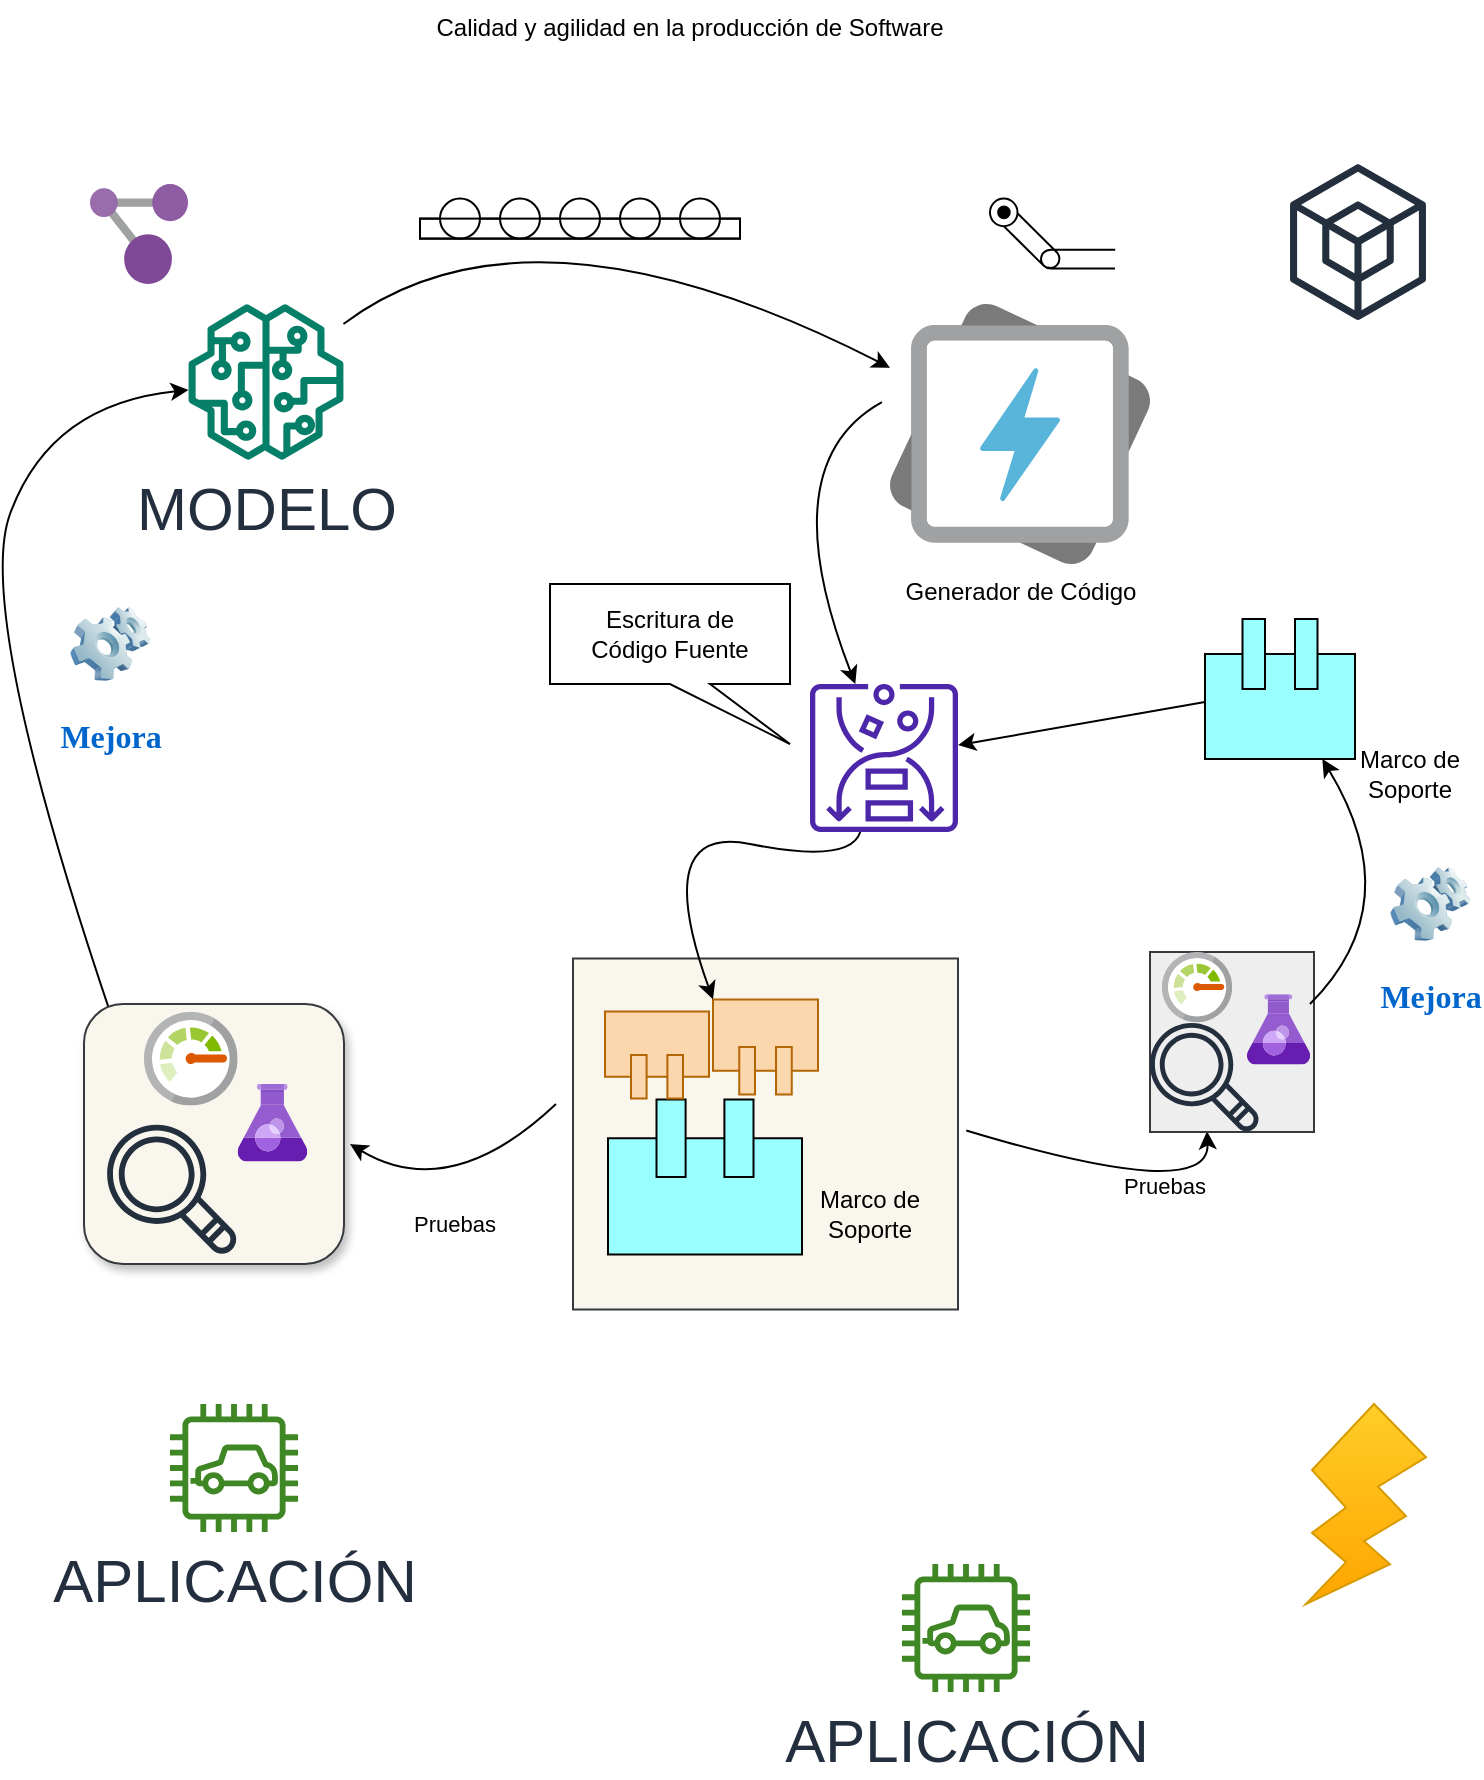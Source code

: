 <mxfile version="21.6.6" type="github">
  <diagram name="Page-1" id="D-YBt0P7oRCqQpfg0WSd">
    <mxGraphModel dx="1434" dy="738" grid="1" gridSize="10" guides="1" tooltips="1" connect="1" arrows="1" fold="1" page="1" pageScale="1" pageWidth="850" pageHeight="1100" math="0" shadow="0">
      <root>
        <mxCell id="0" />
        <mxCell id="1" parent="0" />
        <mxCell id="I7dOiUxlM5Ej7QzCod-e-1" value="&lt;font style=&quot;font-size: 30px;&quot;&gt;MODELO&lt;/font&gt;" style="sketch=0;outlineConnect=0;fontColor=#232F3E;gradientColor=none;fillColor=#067F68;strokeColor=none;dashed=0;verticalLabelPosition=bottom;verticalAlign=top;align=center;html=1;fontSize=12;fontStyle=0;aspect=fixed;pointerEvents=1;shape=mxgraph.aws4.sagemaker_model;" parent="1" vertex="1">
          <mxGeometry x="149" y="200" width="78" height="78" as="geometry" />
        </mxCell>
        <mxCell id="I7dOiUxlM5Ej7QzCod-e-2" value="APLICACIÓN" style="sketch=0;outlineConnect=0;fontColor=#232F3E;gradientColor=none;fillColor=#3F8624;strokeColor=none;dashed=0;verticalLabelPosition=bottom;verticalAlign=top;align=center;html=1;fontSize=30;fontStyle=0;aspect=fixed;pointerEvents=1;shape=mxgraph.aws4.car;strokeWidth=9;" parent="1" vertex="1">
          <mxGeometry x="506" y="830" width="64" height="64" as="geometry" />
        </mxCell>
        <mxCell id="I7dOiUxlM5Ej7QzCod-e-3" value="Mejora" style="image;html=1;image=img/lib/clip_art/computers/Software_128x128.png;imageBackground=none;fontSize=16;fontStyle=1;fontFamily=Verdana;fontColor=#0066CC;" parent="1" vertex="1">
          <mxGeometry x="750" y="470" width="40" height="60" as="geometry" />
        </mxCell>
        <mxCell id="I7dOiUxlM5Ej7QzCod-e-4" value="" style="sketch=0;outlineConnect=0;fontColor=#232F3E;gradientColor=none;fillColor=#232F3D;strokeColor=none;dashed=0;verticalLabelPosition=bottom;verticalAlign=top;align=center;html=1;fontSize=12;fontStyle=0;aspect=fixed;pointerEvents=1;shape=mxgraph.aws4.external_sdk;" parent="1" vertex="1">
          <mxGeometry x="700" y="130" width="68" height="78" as="geometry" />
        </mxCell>
        <mxCell id="I7dOiUxlM5Ej7QzCod-e-5" value="&lt;div&gt;Generador de Código&lt;/div&gt;" style="image;sketch=0;aspect=fixed;html=1;points=[];align=center;fontSize=12;image=img/lib/mscae/Data_Lake_Analytics.svg;" parent="1" vertex="1">
          <mxGeometry x="500" y="200" width="130" height="130" as="geometry" />
        </mxCell>
        <mxCell id="I7dOiUxlM5Ej7QzCod-e-6" value="&lt;div&gt;Calidad y agilidad en la producción de Software&lt;/div&gt;&lt;div&gt;&lt;br&gt;&lt;/div&gt;" style="text;html=1;strokeColor=none;fillColor=none;align=center;verticalAlign=middle;whiteSpace=wrap;rounded=0;" parent="1" vertex="1">
          <mxGeometry x="230" y="48" width="340" height="42" as="geometry" />
        </mxCell>
        <mxCell id="I7dOiUxlM5Ej7QzCod-e-10" value="" style="curved=1;endArrow=classic;html=1;rounded=0;" parent="1" source="I7dOiUxlM5Ej7QzCod-e-1" target="I7dOiUxlM5Ej7QzCod-e-5" edge="1">
          <mxGeometry width="50" height="50" relative="1" as="geometry">
            <mxPoint x="620" y="440" as="sourcePoint" />
            <mxPoint x="670" y="390" as="targetPoint" />
            <Array as="points">
              <mxPoint x="320" y="140" />
            </Array>
          </mxGeometry>
        </mxCell>
        <mxCell id="I7dOiUxlM5Ej7QzCod-e-15" value="" style="html=1;outlineConnect=0;whiteSpace=wrap;fillColor=#99ffff;shape=mxgraph.archimate3.component;rotation=90;" parent="1" vertex="1">
          <mxGeometry x="660" y="355" width="70" height="75" as="geometry" />
        </mxCell>
        <mxCell id="I7dOiUxlM5Ej7QzCod-e-17" value="APLICACIÓN" style="sketch=0;outlineConnect=0;fontColor=#232F3E;gradientColor=none;fillColor=#3F8624;strokeColor=none;dashed=0;verticalLabelPosition=bottom;verticalAlign=top;align=center;html=1;fontSize=30;fontStyle=0;aspect=fixed;pointerEvents=1;shape=mxgraph.aws4.car;strokeWidth=9;" parent="1" vertex="1">
          <mxGeometry x="140" y="750" width="64" height="64" as="geometry" />
        </mxCell>
        <mxCell id="I7dOiUxlM5Ej7QzCod-e-19" value="" style="image;sketch=0;aspect=fixed;html=1;points=[];align=center;fontSize=12;image=img/lib/mscae/Resource_Graph_Explorer.svg;" parent="1" vertex="1">
          <mxGeometry x="100" y="140" width="49" height="50" as="geometry" />
        </mxCell>
        <mxCell id="I7dOiUxlM5Ej7QzCod-e-25" value="&lt;div&gt;Marco de Soporte&lt;/div&gt;" style="text;html=1;strokeColor=none;fillColor=none;align=center;verticalAlign=middle;whiteSpace=wrap;rounded=0;" parent="1" vertex="1">
          <mxGeometry x="730" y="420" width="60" height="30" as="geometry" />
        </mxCell>
        <mxCell id="I7dOiUxlM5Ej7QzCod-e-26" value="" style="verticalLabelPosition=bottom;aspect=fixed;html=1;verticalAlign=top;fillColor=strokeColor;align=center;outlineConnect=0;shape=mxgraph.fluid_power.x10060;points=[[1,0.72,0],[1,1,0]]" parent="1" vertex="1">
          <mxGeometry x="550" y="147.31" width="62.6" height="35.38" as="geometry" />
        </mxCell>
        <mxCell id="I7dOiUxlM5Ej7QzCod-e-27" value="" style="verticalLabelPosition=bottom;outlineConnect=0;align=center;dashed=0;html=1;verticalAlign=top;shape=mxgraph.pid.misc.roller_conveyor;" parent="1" vertex="1">
          <mxGeometry x="265" y="147.31" width="160" height="20" as="geometry" />
        </mxCell>
        <mxCell id="I7dOiUxlM5Ej7QzCod-e-29" value="" style="curved=1;endArrow=classic;html=1;rounded=0;exitX=-0.031;exitY=0.377;exitDx=0;exitDy=0;exitPerimeter=0;" parent="1" source="I7dOiUxlM5Ej7QzCod-e-5" target="mOpAcGfMaJ8iik6jQmdD-8" edge="1">
          <mxGeometry width="50" height="50" relative="1" as="geometry">
            <mxPoint x="490" y="230" as="sourcePoint" />
            <mxPoint x="519" y="416" as="targetPoint" />
            <Array as="points">
              <mxPoint x="440" y="280" />
            </Array>
          </mxGeometry>
        </mxCell>
        <mxCell id="I7dOiUxlM5Ej7QzCod-e-30" value="" style="curved=1;endArrow=classic;html=1;rounded=0;" parent="1" source="I7dOiUxlM5Ej7QzCod-e-15" target="mOpAcGfMaJ8iik6jQmdD-8" edge="1">
          <mxGeometry width="50" height="50" relative="1" as="geometry">
            <mxPoint x="620" y="410" as="sourcePoint" />
            <mxPoint x="481" y="391" as="targetPoint" />
          </mxGeometry>
        </mxCell>
        <mxCell id="mOpAcGfMaJ8iik6jQmdD-1" value="" style="group;fillColor=#f9f7ed;strokeColor=#36393d;" vertex="1" connectable="0" parent="1">
          <mxGeometry x="341.5" y="527.25" width="192.5" height="175.5" as="geometry" />
        </mxCell>
        <mxCell id="I7dOiUxlM5Ej7QzCod-e-13" value="" style="html=1;outlineConnect=0;whiteSpace=wrap;fillColor=#99ffff;shape=mxgraph.archimate3.component;rotation=90;" parent="mOpAcGfMaJ8iik6jQmdD-1" vertex="1">
          <mxGeometry x="27.25" y="60.75" width="77.5" height="97" as="geometry" />
        </mxCell>
        <mxCell id="I7dOiUxlM5Ej7QzCod-e-14" value="" style="html=1;outlineConnect=0;whiteSpace=wrap;fillColor=#fad7ac;shape=mxgraph.archimate3.component;rotation=-90;strokeColor=#b46504;" parent="mOpAcGfMaJ8iik6jQmdD-1" vertex="1">
          <mxGeometry x="20.25" y="22.25" width="43.5" height="52" as="geometry" />
        </mxCell>
        <mxCell id="I7dOiUxlM5Ej7QzCod-e-16" value="" style="html=1;outlineConnect=0;whiteSpace=wrap;fillColor=#fad7ac;shape=mxgraph.archimate3.component;rotation=-90;strokeColor=#b46504;" parent="mOpAcGfMaJ8iik6jQmdD-1" vertex="1">
          <mxGeometry x="72.5" y="18" width="47.5" height="52.5" as="geometry" />
        </mxCell>
        <mxCell id="I7dOiUxlM5Ej7QzCod-e-23" value="&lt;div&gt;Marco de Soporte&lt;/div&gt;" style="text;html=1;strokeColor=none;fillColor=none;align=center;verticalAlign=middle;whiteSpace=wrap;rounded=0;" parent="mOpAcGfMaJ8iik6jQmdD-1" vertex="1">
          <mxGeometry x="118.5" y="112.75" width="60" height="30" as="geometry" />
        </mxCell>
        <mxCell id="mOpAcGfMaJ8iik6jQmdD-5" value="" style="curved=1;endArrow=classic;html=1;rounded=0;entryX=1;entryY=0;entryDx=0;entryDy=0;entryPerimeter=0;" edge="1" parent="1" source="mOpAcGfMaJ8iik6jQmdD-8" target="I7dOiUxlM5Ej7QzCod-e-16">
          <mxGeometry width="50" height="50" relative="1" as="geometry">
            <mxPoint x="495" y="441" as="sourcePoint" />
            <mxPoint x="450" y="390" as="targetPoint" />
            <Array as="points">
              <mxPoint x="480" y="480" />
              <mxPoint x="380" y="460" />
            </Array>
          </mxGeometry>
        </mxCell>
        <mxCell id="mOpAcGfMaJ8iik6jQmdD-8" value="" style="sketch=0;outlineConnect=0;fontColor=#232F3E;gradientColor=none;fillColor=#4D27AA;strokeColor=none;dashed=0;verticalLabelPosition=bottom;verticalAlign=top;align=center;html=1;fontSize=12;fontStyle=0;aspect=fixed;pointerEvents=1;shape=mxgraph.aws4.glue_databrew;rotation=90;" vertex="1" parent="1">
          <mxGeometry x="460" y="390" width="74" height="74" as="geometry" />
        </mxCell>
        <mxCell id="mOpAcGfMaJ8iik6jQmdD-9" value="" style="verticalLabelPosition=bottom;verticalAlign=top;html=1;shape=mxgraph.basic.flash;fillColor=#ffcd28;gradientColor=#ffa500;strokeColor=#d79b00;" vertex="1" parent="1">
          <mxGeometry x="708" y="750" width="60" height="100" as="geometry" />
        </mxCell>
        <mxCell id="mOpAcGfMaJ8iik6jQmdD-10" value="" style="curved=1;endArrow=classic;html=1;rounded=0;" edge="1" parent="1" target="mOpAcGfMaJ8iik6jQmdD-4">
          <mxGeometry width="50" height="50" relative="1" as="geometry">
            <mxPoint x="538.13" y="613.25" as="sourcePoint" />
            <mxPoint x="598.13" y="561.25" as="targetPoint" />
            <Array as="points">
              <mxPoint x="660" y="650" />
            </Array>
          </mxGeometry>
        </mxCell>
        <mxCell id="mOpAcGfMaJ8iik6jQmdD-21" value="Pruebas" style="edgeLabel;html=1;align=center;verticalAlign=middle;resizable=0;points=[];" vertex="1" connectable="0" parent="mOpAcGfMaJ8iik6jQmdD-10">
          <mxGeometry x="-0.295" y="-2" relative="1" as="geometry">
            <mxPoint x="44" y="9" as="offset" />
          </mxGeometry>
        </mxCell>
        <mxCell id="mOpAcGfMaJ8iik6jQmdD-12" value="" style="group;fillColor=#eeeeee;strokeColor=#36393d;" vertex="1" connectable="0" parent="1">
          <mxGeometry x="630" y="524" width="82" height="90" as="geometry" />
        </mxCell>
        <mxCell id="I7dOiUxlM5Ej7QzCod-e-12" value="" style="image;sketch=0;aspect=fixed;html=1;points=[];align=center;fontSize=12;image=img/lib/mscae/Azure_Test_Plans.svg;" parent="mOpAcGfMaJ8iik6jQmdD-12" vertex="1">
          <mxGeometry x="48.455" y="21.094" width="31.641" height="35.156" as="geometry" />
        </mxCell>
        <mxCell id="I7dOiUxlM5Ej7QzCod-e-18" value="" style="image;sketch=0;aspect=fixed;html=1;points=[];align=center;fontSize=12;image=img/lib/mscae/Monitor.svg;" parent="mOpAcGfMaJ8iik6jQmdD-12" vertex="1">
          <mxGeometry x="5.964" width="35.156" height="35.156" as="geometry" />
        </mxCell>
        <mxCell id="mOpAcGfMaJ8iik6jQmdD-4" value="" style="sketch=0;outlineConnect=0;fontColor=#232F3E;gradientColor=none;fillColor=#232F3D;strokeColor=none;dashed=0;verticalLabelPosition=bottom;verticalAlign=top;align=center;html=1;fontSize=12;fontStyle=0;aspect=fixed;pointerEvents=1;shape=mxgraph.aws4.magnifying_glass;" vertex="1" parent="mOpAcGfMaJ8iik6jQmdD-12">
          <mxGeometry y="35.156" width="54.844" height="54.844" as="geometry" />
        </mxCell>
        <mxCell id="mOpAcGfMaJ8iik6jQmdD-13" value="" style="curved=1;endArrow=classic;html=1;rounded=0;" edge="1" parent="1" target="I7dOiUxlM5Ej7QzCod-e-15">
          <mxGeometry width="50" height="50" relative="1" as="geometry">
            <mxPoint x="710" y="550" as="sourcePoint" />
            <mxPoint x="800" y="538" as="targetPoint" />
            <Array as="points">
              <mxPoint x="760" y="500" />
            </Array>
          </mxGeometry>
        </mxCell>
        <mxCell id="mOpAcGfMaJ8iik6jQmdD-15" value="" style="curved=1;endArrow=classic;html=1;rounded=0;" edge="1" parent="1" source="mOpAcGfMaJ8iik6jQmdD-19" target="I7dOiUxlM5Ej7QzCod-e-1">
          <mxGeometry width="50" height="50" relative="1" as="geometry">
            <mxPoint x="176" y="479" as="sourcePoint" />
            <mxPoint x="130" y="230" as="targetPoint" />
            <Array as="points">
              <mxPoint x="40" y="360" />
              <mxPoint x="80" y="250" />
            </Array>
          </mxGeometry>
        </mxCell>
        <mxCell id="mOpAcGfMaJ8iik6jQmdD-16" value="" style="group;fillColor=#f9f7ed;strokeColor=#36393d;rounded=1;shadow=1;glass=0;perimeterSpacing=2;" vertex="1" connectable="0" parent="1">
          <mxGeometry x="97" y="550" width="130" height="130" as="geometry" />
        </mxCell>
        <mxCell id="mOpAcGfMaJ8iik6jQmdD-17" value="" style="image;sketch=0;aspect=fixed;html=1;points=[];align=center;fontSize=12;image=img/lib/mscae/Azure_Test_Plans.svg;" vertex="1" parent="mOpAcGfMaJ8iik6jQmdD-16">
          <mxGeometry x="76.82" y="40" width="34.84" height="38.71" as="geometry" />
        </mxCell>
        <mxCell id="mOpAcGfMaJ8iik6jQmdD-18" value="" style="image;sketch=0;aspect=fixed;html=1;points=[];align=center;fontSize=12;image=img/lib/mscae/Monitor.svg;" vertex="1" parent="mOpAcGfMaJ8iik6jQmdD-16">
          <mxGeometry x="30" y="3.96" width="46.82" height="46.82" as="geometry" />
        </mxCell>
        <mxCell id="mOpAcGfMaJ8iik6jQmdD-19" value="" style="sketch=0;outlineConnect=0;fontColor=#232F3E;gradientColor=none;fillColor=#232F3D;strokeColor=none;dashed=0;verticalLabelPosition=bottom;verticalAlign=top;align=center;html=1;fontSize=12;fontStyle=0;aspect=fixed;pointerEvents=1;shape=mxgraph.aws4.magnifying_glass;" vertex="1" parent="mOpAcGfMaJ8iik6jQmdD-16">
          <mxGeometry x="11.56" y="60" width="65.26" height="65.26" as="geometry" />
        </mxCell>
        <mxCell id="mOpAcGfMaJ8iik6jQmdD-20" value="Mejora" style="image;html=1;image=img/lib/clip_art/computers/Software_128x128.png;imageBackground=none;fontSize=16;fontStyle=1;fontFamily=Verdana;fontColor=#0066CC;" vertex="1" parent="1">
          <mxGeometry x="90" y="340" width="40" height="60" as="geometry" />
        </mxCell>
        <mxCell id="mOpAcGfMaJ8iik6jQmdD-22" value="" style="curved=1;endArrow=classic;html=1;rounded=0;" edge="1" parent="1">
          <mxGeometry width="50" height="50" relative="1" as="geometry">
            <mxPoint x="333" y="600" as="sourcePoint" />
            <mxPoint x="230" y="620" as="targetPoint" />
            <Array as="points">
              <mxPoint x="280" y="650" />
            </Array>
          </mxGeometry>
        </mxCell>
        <mxCell id="mOpAcGfMaJ8iik6jQmdD-23" value="Pruebas" style="edgeLabel;html=1;align=center;verticalAlign=middle;resizable=0;points=[];" vertex="1" connectable="0" parent="mOpAcGfMaJ8iik6jQmdD-22">
          <mxGeometry x="-0.295" y="-2" relative="1" as="geometry">
            <mxPoint x="-16" y="30" as="offset" />
          </mxGeometry>
        </mxCell>
        <mxCell id="mOpAcGfMaJ8iik6jQmdD-24" value="&lt;div&gt;Escritura de &lt;br&gt;&lt;/div&gt;&lt;div&gt;Código Fuente&lt;br&gt;&lt;/div&gt;" style="shape=callout;whiteSpace=wrap;html=1;perimeter=calloutPerimeter;position2=1;" vertex="1" parent="1">
          <mxGeometry x="330" y="340" width="120" height="80" as="geometry" />
        </mxCell>
      </root>
    </mxGraphModel>
  </diagram>
</mxfile>

